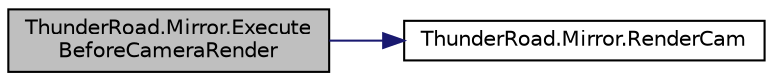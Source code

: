 digraph "ThunderRoad.Mirror.ExecuteBeforeCameraRender"
{
 // LATEX_PDF_SIZE
  edge [fontname="Helvetica",fontsize="10",labelfontname="Helvetica",labelfontsize="10"];
  node [fontname="Helvetica",fontsize="10",shape=record];
  rankdir="LR";
  Node1 [label="ThunderRoad.Mirror.Execute\lBeforeCameraRender",height=0.2,width=0.4,color="black", fillcolor="grey75", style="filled", fontcolor="black",tooltip="Executes the before camera render."];
  Node1 -> Node2 [color="midnightblue",fontsize="10",style="solid",fontname="Helvetica"];
  Node2 [label="ThunderRoad.Mirror.RenderCam",height=0.2,width=0.4,color="black", fillcolor="white", style="filled",URL="$class_thunder_road_1_1_mirror.html#a02eef00637e94be0baa1072dfe929ca7",tooltip="Renders the cam."];
}
